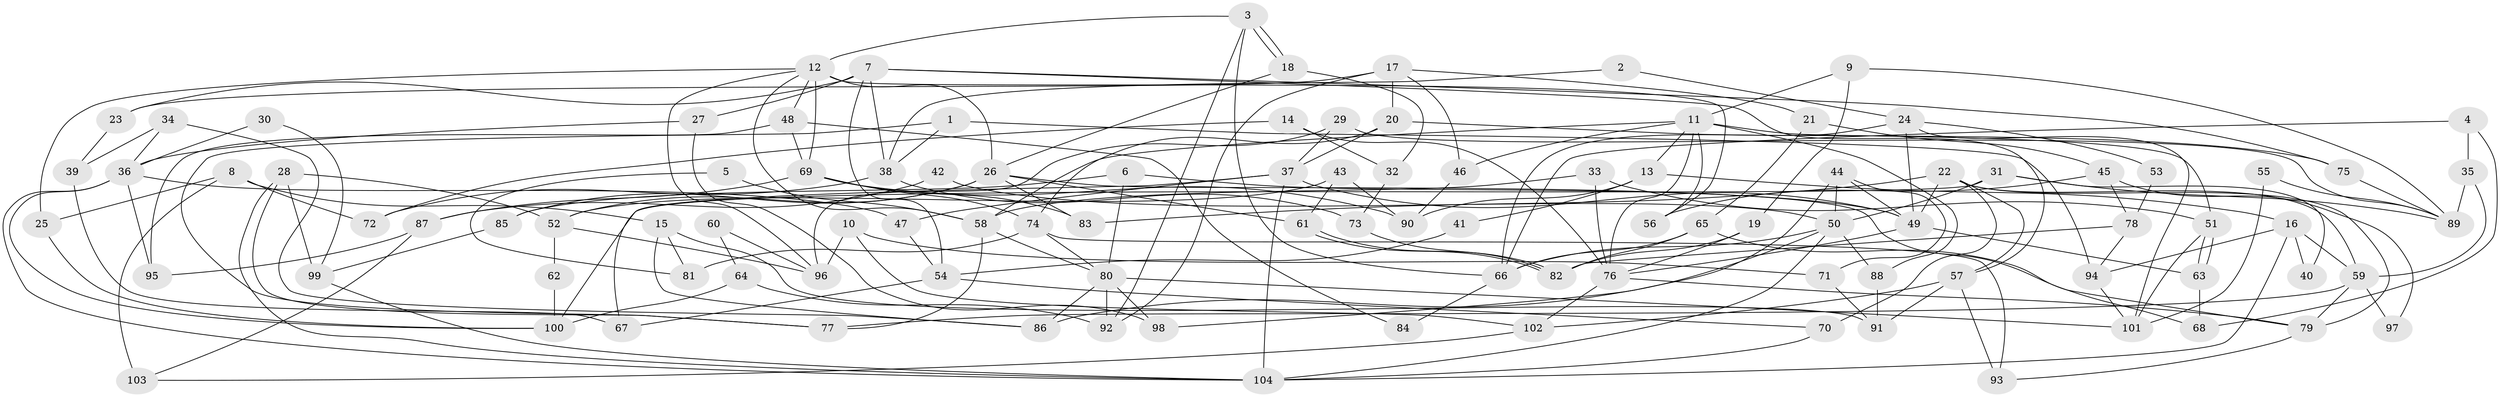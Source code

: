 // Generated by graph-tools (version 1.1) at 2025/02/03/09/25 03:02:06]
// undirected, 104 vertices, 208 edges
graph export_dot {
graph [start="1"]
  node [color=gray90,style=filled];
  1;
  2;
  3;
  4;
  5;
  6;
  7;
  8;
  9;
  10;
  11;
  12;
  13;
  14;
  15;
  16;
  17;
  18;
  19;
  20;
  21;
  22;
  23;
  24;
  25;
  26;
  27;
  28;
  29;
  30;
  31;
  32;
  33;
  34;
  35;
  36;
  37;
  38;
  39;
  40;
  41;
  42;
  43;
  44;
  45;
  46;
  47;
  48;
  49;
  50;
  51;
  52;
  53;
  54;
  55;
  56;
  57;
  58;
  59;
  60;
  61;
  62;
  63;
  64;
  65;
  66;
  67;
  68;
  69;
  70;
  71;
  72;
  73;
  74;
  75;
  76;
  77;
  78;
  79;
  80;
  81;
  82;
  83;
  84;
  85;
  86;
  87;
  88;
  89;
  90;
  91;
  92;
  93;
  94;
  95;
  96;
  97;
  98;
  99;
  100;
  101;
  102;
  103;
  104;
  1 -- 77;
  1 -- 38;
  1 -- 94;
  2 -- 24;
  2 -- 38;
  3 -- 18;
  3 -- 18;
  3 -- 12;
  3 -- 66;
  3 -- 92;
  4 -- 35;
  4 -- 66;
  4 -- 68;
  5 -- 81;
  5 -- 58;
  6 -- 80;
  6 -- 49;
  6 -- 85;
  7 -- 75;
  7 -- 54;
  7 -- 23;
  7 -- 27;
  7 -- 38;
  7 -- 57;
  8 -- 15;
  8 -- 25;
  8 -- 72;
  8 -- 103;
  9 -- 19;
  9 -- 11;
  9 -- 89;
  10 -- 96;
  10 -- 102;
  10 -- 71;
  11 -- 58;
  11 -- 76;
  11 -- 13;
  11 -- 46;
  11 -- 51;
  11 -- 56;
  11 -- 88;
  12 -- 26;
  12 -- 58;
  12 -- 25;
  12 -- 48;
  12 -- 56;
  12 -- 69;
  12 -- 96;
  13 -- 16;
  13 -- 41;
  13 -- 90;
  14 -- 76;
  14 -- 32;
  14 -- 72;
  15 -- 86;
  15 -- 91;
  15 -- 81;
  16 -- 104;
  16 -- 94;
  16 -- 40;
  16 -- 59;
  17 -- 46;
  17 -- 92;
  17 -- 20;
  17 -- 21;
  17 -- 23;
  18 -- 26;
  18 -- 32;
  19 -- 76;
  19 -- 82;
  20 -- 74;
  20 -- 37;
  20 -- 75;
  21 -- 65;
  21 -- 45;
  22 -- 57;
  22 -- 59;
  22 -- 49;
  22 -- 70;
  22 -- 79;
  22 -- 83;
  23 -- 39;
  24 -- 101;
  24 -- 49;
  24 -- 53;
  24 -- 66;
  25 -- 100;
  26 -- 68;
  26 -- 83;
  26 -- 52;
  26 -- 61;
  26 -- 85;
  27 -- 36;
  27 -- 98;
  28 -- 52;
  28 -- 99;
  28 -- 77;
  28 -- 104;
  29 -- 37;
  29 -- 96;
  29 -- 89;
  30 -- 99;
  30 -- 36;
  31 -- 50;
  31 -- 89;
  31 -- 40;
  31 -- 100;
  32 -- 73;
  33 -- 58;
  33 -- 51;
  33 -- 76;
  34 -- 86;
  34 -- 36;
  34 -- 39;
  35 -- 59;
  35 -- 89;
  36 -- 47;
  36 -- 95;
  36 -- 100;
  36 -- 104;
  37 -- 104;
  37 -- 47;
  37 -- 49;
  37 -- 67;
  38 -- 72;
  38 -- 73;
  39 -- 67;
  41 -- 54;
  42 -- 87;
  42 -- 50;
  43 -- 61;
  43 -- 90;
  43 -- 52;
  44 -- 50;
  44 -- 49;
  44 -- 71;
  44 -- 98;
  45 -- 56;
  45 -- 78;
  45 -- 97;
  46 -- 90;
  47 -- 54;
  48 -- 69;
  48 -- 84;
  48 -- 95;
  49 -- 63;
  49 -- 76;
  50 -- 66;
  50 -- 104;
  50 -- 86;
  50 -- 88;
  51 -- 63;
  51 -- 63;
  51 -- 101;
  52 -- 62;
  52 -- 96;
  53 -- 78;
  54 -- 67;
  54 -- 70;
  55 -- 89;
  55 -- 101;
  57 -- 91;
  57 -- 93;
  57 -- 102;
  58 -- 80;
  58 -- 77;
  59 -- 79;
  59 -- 77;
  59 -- 97;
  60 -- 96;
  60 -- 64;
  61 -- 82;
  61 -- 82;
  62 -- 100;
  63 -- 68;
  64 -- 92;
  64 -- 100;
  65 -- 66;
  65 -- 79;
  65 -- 82;
  66 -- 84;
  69 -- 74;
  69 -- 83;
  69 -- 87;
  69 -- 90;
  70 -- 104;
  71 -- 91;
  73 -- 82;
  74 -- 80;
  74 -- 93;
  74 -- 81;
  75 -- 89;
  76 -- 79;
  76 -- 102;
  78 -- 82;
  78 -- 94;
  79 -- 93;
  80 -- 98;
  80 -- 101;
  80 -- 86;
  80 -- 92;
  85 -- 99;
  87 -- 103;
  87 -- 95;
  88 -- 91;
  94 -- 101;
  99 -- 104;
  102 -- 103;
}
